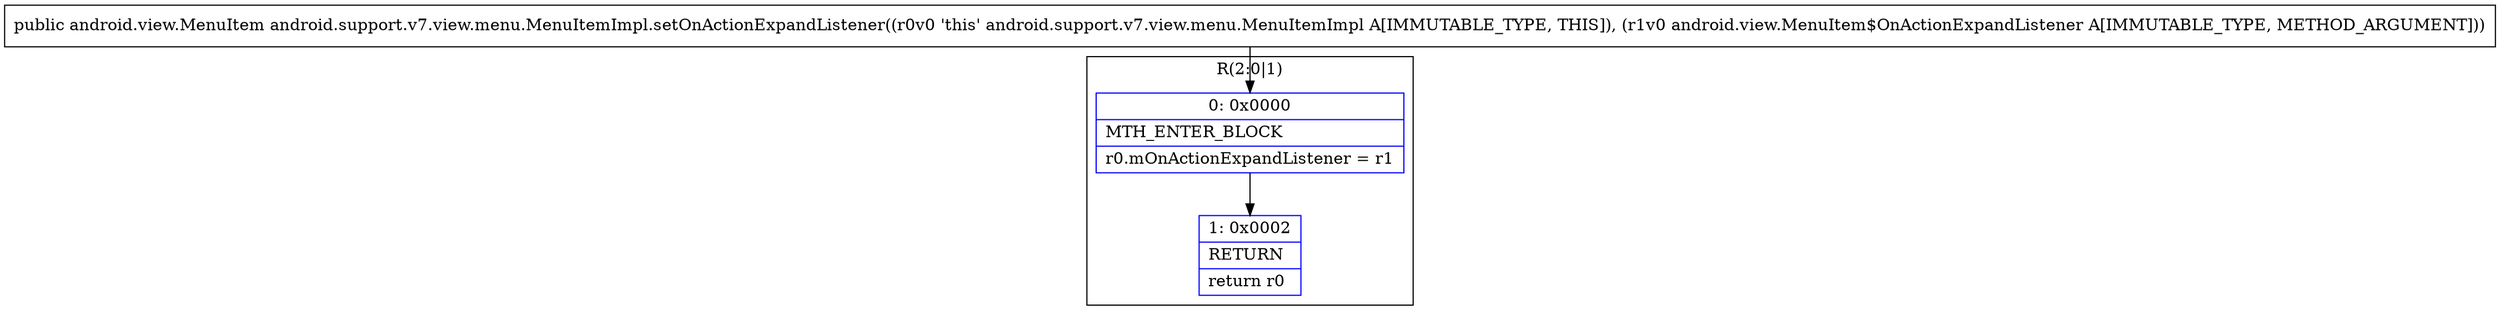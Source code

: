 digraph "CFG forandroid.support.v7.view.menu.MenuItemImpl.setOnActionExpandListener(Landroid\/view\/MenuItem$OnActionExpandListener;)Landroid\/view\/MenuItem;" {
subgraph cluster_Region_681714439 {
label = "R(2:0|1)";
node [shape=record,color=blue];
Node_0 [shape=record,label="{0\:\ 0x0000|MTH_ENTER_BLOCK\l|r0.mOnActionExpandListener = r1\l}"];
Node_1 [shape=record,label="{1\:\ 0x0002|RETURN\l|return r0\l}"];
}
MethodNode[shape=record,label="{public android.view.MenuItem android.support.v7.view.menu.MenuItemImpl.setOnActionExpandListener((r0v0 'this' android.support.v7.view.menu.MenuItemImpl A[IMMUTABLE_TYPE, THIS]), (r1v0 android.view.MenuItem$OnActionExpandListener A[IMMUTABLE_TYPE, METHOD_ARGUMENT])) }"];
MethodNode -> Node_0;
Node_0 -> Node_1;
}

